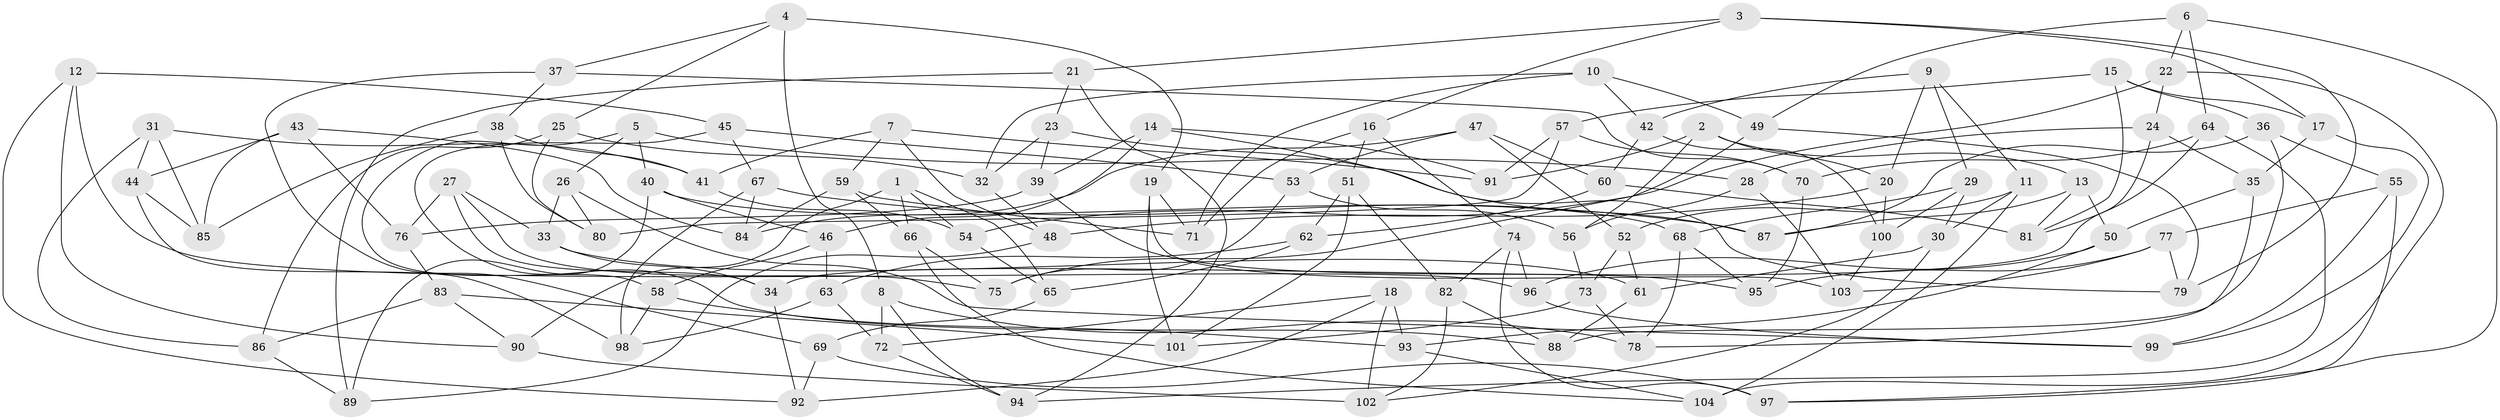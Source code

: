 // Generated by graph-tools (version 1.1) at 2025/16/03/09/25 04:16:21]
// undirected, 104 vertices, 208 edges
graph export_dot {
graph [start="1"]
  node [color=gray90,style=filled];
  1;
  2;
  3;
  4;
  5;
  6;
  7;
  8;
  9;
  10;
  11;
  12;
  13;
  14;
  15;
  16;
  17;
  18;
  19;
  20;
  21;
  22;
  23;
  24;
  25;
  26;
  27;
  28;
  29;
  30;
  31;
  32;
  33;
  34;
  35;
  36;
  37;
  38;
  39;
  40;
  41;
  42;
  43;
  44;
  45;
  46;
  47;
  48;
  49;
  50;
  51;
  52;
  53;
  54;
  55;
  56;
  57;
  58;
  59;
  60;
  61;
  62;
  63;
  64;
  65;
  66;
  67;
  68;
  69;
  70;
  71;
  72;
  73;
  74;
  75;
  76;
  77;
  78;
  79;
  80;
  81;
  82;
  83;
  84;
  85;
  86;
  87;
  88;
  89;
  90;
  91;
  92;
  93;
  94;
  95;
  96;
  97;
  98;
  99;
  100;
  101;
  102;
  103;
  104;
  1 -- 90;
  1 -- 65;
  1 -- 66;
  1 -- 54;
  2 -- 13;
  2 -- 91;
  2 -- 56;
  2 -- 20;
  3 -- 16;
  3 -- 17;
  3 -- 79;
  3 -- 21;
  4 -- 8;
  4 -- 19;
  4 -- 37;
  4 -- 25;
  5 -- 26;
  5 -- 28;
  5 -- 58;
  5 -- 40;
  6 -- 22;
  6 -- 97;
  6 -- 64;
  6 -- 49;
  7 -- 91;
  7 -- 48;
  7 -- 59;
  7 -- 41;
  8 -- 72;
  8 -- 78;
  8 -- 94;
  9 -- 29;
  9 -- 11;
  9 -- 20;
  9 -- 42;
  10 -- 71;
  10 -- 32;
  10 -- 49;
  10 -- 42;
  11 -- 52;
  11 -- 30;
  11 -- 104;
  12 -- 92;
  12 -- 90;
  12 -- 96;
  12 -- 45;
  13 -- 87;
  13 -- 81;
  13 -- 50;
  14 -- 91;
  14 -- 79;
  14 -- 46;
  14 -- 39;
  15 -- 17;
  15 -- 57;
  15 -- 81;
  15 -- 36;
  16 -- 51;
  16 -- 74;
  16 -- 71;
  17 -- 35;
  17 -- 99;
  18 -- 72;
  18 -- 93;
  18 -- 102;
  18 -- 92;
  19 -- 71;
  19 -- 101;
  19 -- 103;
  20 -- 100;
  20 -- 48;
  21 -- 89;
  21 -- 94;
  21 -- 23;
  22 -- 24;
  22 -- 54;
  22 -- 104;
  23 -- 39;
  23 -- 32;
  23 -- 87;
  24 -- 35;
  24 -- 28;
  24 -- 34;
  25 -- 80;
  25 -- 86;
  25 -- 32;
  26 -- 33;
  26 -- 80;
  26 -- 99;
  27 -- 33;
  27 -- 76;
  27 -- 34;
  27 -- 75;
  28 -- 103;
  28 -- 56;
  29 -- 100;
  29 -- 68;
  29 -- 30;
  30 -- 61;
  30 -- 102;
  31 -- 41;
  31 -- 86;
  31 -- 85;
  31 -- 44;
  32 -- 48;
  33 -- 34;
  33 -- 61;
  34 -- 92;
  35 -- 78;
  35 -- 50;
  36 -- 87;
  36 -- 55;
  36 -- 88;
  37 -- 70;
  37 -- 38;
  37 -- 69;
  38 -- 85;
  38 -- 80;
  38 -- 41;
  39 -- 76;
  39 -- 95;
  40 -- 68;
  40 -- 46;
  40 -- 89;
  41 -- 54;
  42 -- 100;
  42 -- 60;
  43 -- 44;
  43 -- 85;
  43 -- 84;
  43 -- 76;
  44 -- 85;
  44 -- 98;
  45 -- 88;
  45 -- 67;
  45 -- 53;
  46 -- 58;
  46 -- 63;
  47 -- 60;
  47 -- 53;
  47 -- 84;
  47 -- 52;
  48 -- 89;
  49 -- 79;
  49 -- 75;
  50 -- 93;
  50 -- 96;
  51 -- 101;
  51 -- 82;
  51 -- 62;
  52 -- 73;
  52 -- 61;
  53 -- 75;
  53 -- 56;
  54 -- 65;
  55 -- 97;
  55 -- 99;
  55 -- 77;
  56 -- 73;
  57 -- 80;
  57 -- 70;
  57 -- 91;
  58 -- 93;
  58 -- 98;
  59 -- 71;
  59 -- 66;
  59 -- 84;
  60 -- 81;
  60 -- 62;
  61 -- 88;
  62 -- 63;
  62 -- 65;
  63 -- 72;
  63 -- 98;
  64 -- 81;
  64 -- 70;
  64 -- 94;
  65 -- 69;
  66 -- 75;
  66 -- 104;
  67 -- 98;
  67 -- 87;
  67 -- 84;
  68 -- 78;
  68 -- 95;
  69 -- 97;
  69 -- 92;
  70 -- 95;
  72 -- 94;
  73 -- 78;
  73 -- 101;
  74 -- 96;
  74 -- 82;
  74 -- 97;
  76 -- 83;
  77 -- 95;
  77 -- 79;
  77 -- 103;
  82 -- 102;
  82 -- 88;
  83 -- 90;
  83 -- 101;
  83 -- 86;
  86 -- 89;
  90 -- 102;
  93 -- 104;
  96 -- 99;
  100 -- 103;
}
